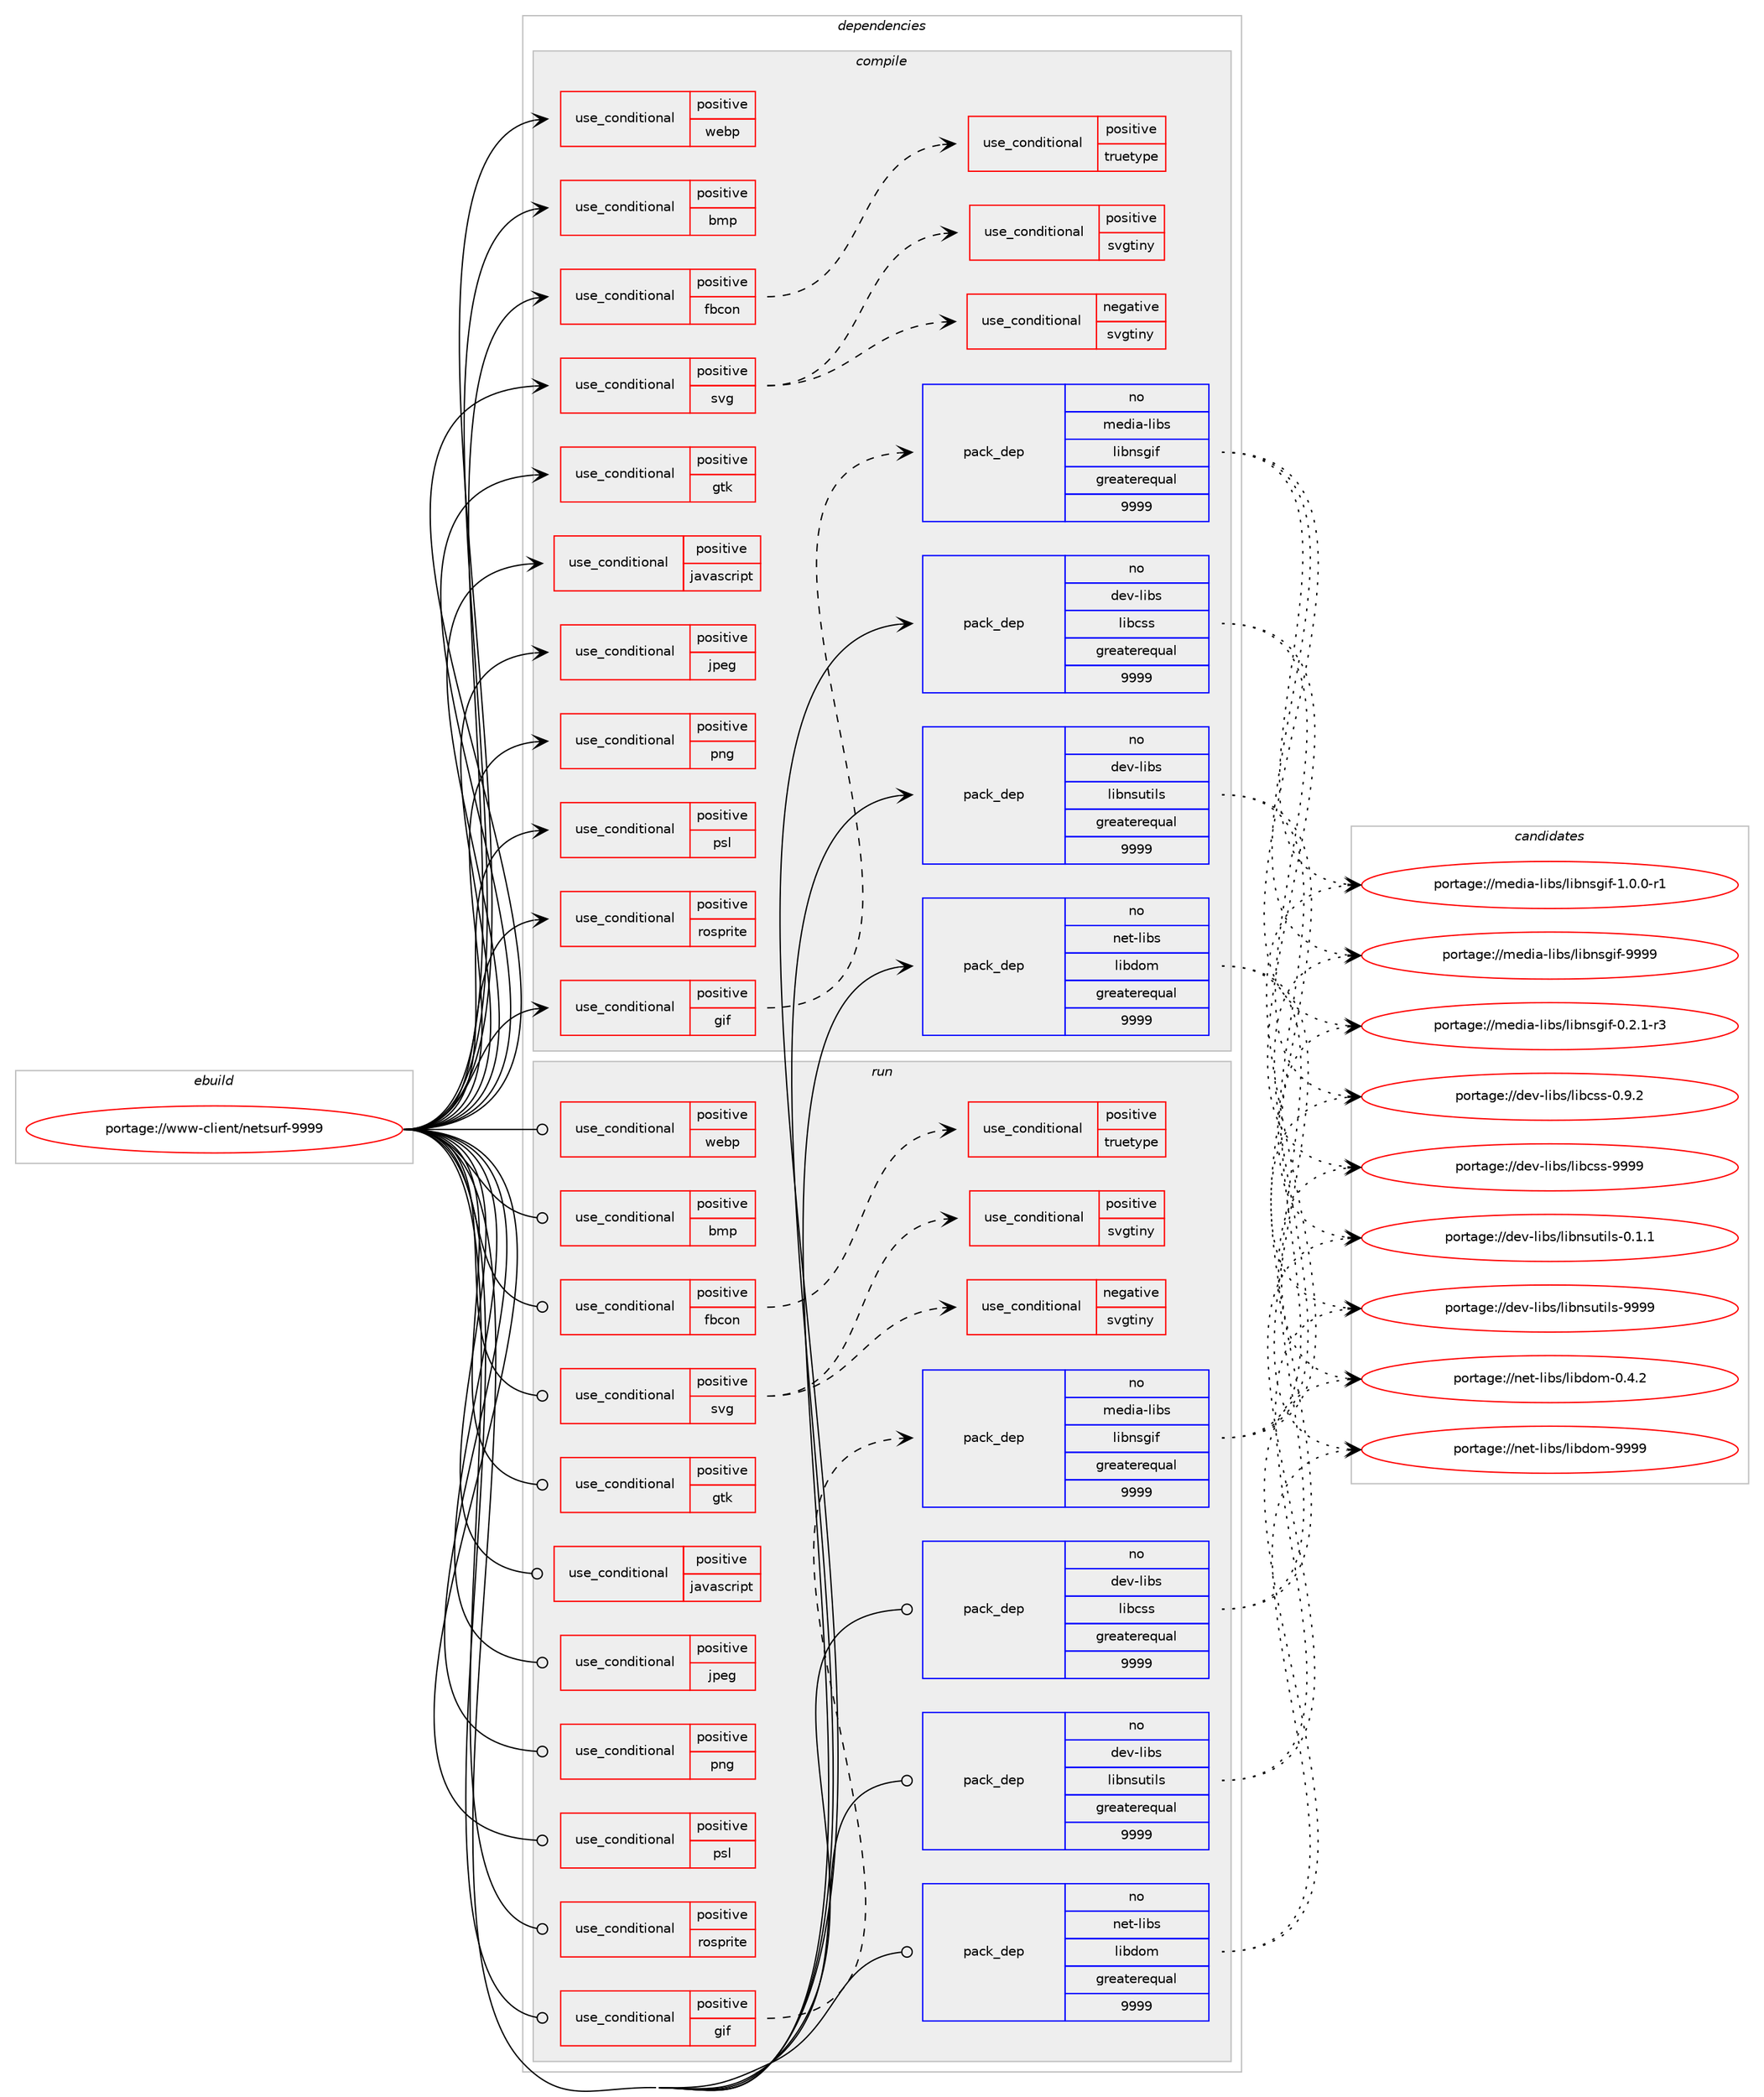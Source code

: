 digraph prolog {

# *************
# Graph options
# *************

newrank=true;
concentrate=true;
compound=true;
graph [rankdir=LR,fontname=Helvetica,fontsize=10,ranksep=1.5];#, ranksep=2.5, nodesep=0.2];
edge  [arrowhead=vee];
node  [fontname=Helvetica,fontsize=10];

# **********
# The ebuild
# **********

subgraph cluster_leftcol {
color=gray;
rank=same;
label=<<i>ebuild</i>>;
id [label="portage://www-client/netsurf-9999", color=red, width=4, href="../www-client/netsurf-9999.svg"];
}

# ****************
# The dependencies
# ****************

subgraph cluster_midcol {
color=gray;
label=<<i>dependencies</i>>;
subgraph cluster_compile {
fillcolor="#eeeeee";
style=filled;
label=<<i>compile</i>>;
subgraph cond12189 {
dependency17620 [label=<<TABLE BORDER="0" CELLBORDER="1" CELLSPACING="0" CELLPADDING="4"><TR><TD ROWSPAN="3" CELLPADDING="10">use_conditional</TD></TR><TR><TD>positive</TD></TR><TR><TD>bmp</TD></TR></TABLE>>, shape=none, color=red];
# *** BEGIN UNKNOWN DEPENDENCY TYPE (TODO) ***
# dependency17620 -> package_dependency(portage://www-client/netsurf-9999,install,no,media-libs,libnsbmp,none,[,,],[],[])
# *** END UNKNOWN DEPENDENCY TYPE (TODO) ***

}
id:e -> dependency17620:w [weight=20,style="solid",arrowhead="vee"];
subgraph cond12190 {
dependency17621 [label=<<TABLE BORDER="0" CELLBORDER="1" CELLSPACING="0" CELLPADDING="4"><TR><TD ROWSPAN="3" CELLPADDING="10">use_conditional</TD></TR><TR><TD>positive</TD></TR><TR><TD>fbcon</TD></TR></TABLE>>, shape=none, color=red];
# *** BEGIN UNKNOWN DEPENDENCY TYPE (TODO) ***
# dependency17621 -> package_dependency(portage://www-client/netsurf-9999,install,no,dev-libs,libnsfb,none,[,,],[],[])
# *** END UNKNOWN DEPENDENCY TYPE (TODO) ***

subgraph cond12191 {
dependency17622 [label=<<TABLE BORDER="0" CELLBORDER="1" CELLSPACING="0" CELLPADDING="4"><TR><TD ROWSPAN="3" CELLPADDING="10">use_conditional</TD></TR><TR><TD>positive</TD></TR><TR><TD>truetype</TD></TR></TABLE>>, shape=none, color=red];
# *** BEGIN UNKNOWN DEPENDENCY TYPE (TODO) ***
# dependency17622 -> package_dependency(portage://www-client/netsurf-9999,install,no,media-fonts,dejavu,none,[,,],[],[])
# *** END UNKNOWN DEPENDENCY TYPE (TODO) ***

# *** BEGIN UNKNOWN DEPENDENCY TYPE (TODO) ***
# dependency17622 -> package_dependency(portage://www-client/netsurf-9999,install,no,media-libs,freetype,none,[,,],[],[])
# *** END UNKNOWN DEPENDENCY TYPE (TODO) ***

}
dependency17621:e -> dependency17622:w [weight=20,style="dashed",arrowhead="vee"];
}
id:e -> dependency17621:w [weight=20,style="solid",arrowhead="vee"];
subgraph cond12192 {
dependency17623 [label=<<TABLE BORDER="0" CELLBORDER="1" CELLSPACING="0" CELLPADDING="4"><TR><TD ROWSPAN="3" CELLPADDING="10">use_conditional</TD></TR><TR><TD>positive</TD></TR><TR><TD>gif</TD></TR></TABLE>>, shape=none, color=red];
subgraph pack5201 {
dependency17624 [label=<<TABLE BORDER="0" CELLBORDER="1" CELLSPACING="0" CELLPADDING="4" WIDTH="220"><TR><TD ROWSPAN="6" CELLPADDING="30">pack_dep</TD></TR><TR><TD WIDTH="110">no</TD></TR><TR><TD>media-libs</TD></TR><TR><TD>libnsgif</TD></TR><TR><TD>greaterequal</TD></TR><TR><TD>9999</TD></TR></TABLE>>, shape=none, color=blue];
}
dependency17623:e -> dependency17624:w [weight=20,style="dashed",arrowhead="vee"];
}
id:e -> dependency17623:w [weight=20,style="solid",arrowhead="vee"];
subgraph cond12193 {
dependency17625 [label=<<TABLE BORDER="0" CELLBORDER="1" CELLSPACING="0" CELLPADDING="4"><TR><TD ROWSPAN="3" CELLPADDING="10">use_conditional</TD></TR><TR><TD>positive</TD></TR><TR><TD>gtk</TD></TR></TABLE>>, shape=none, color=red];
# *** BEGIN UNKNOWN DEPENDENCY TYPE (TODO) ***
# dependency17625 -> package_dependency(portage://www-client/netsurf-9999,install,no,dev-libs,glib,none,[,,],[slot(2)],[])
# *** END UNKNOWN DEPENDENCY TYPE (TODO) ***

# *** BEGIN UNKNOWN DEPENDENCY TYPE (TODO) ***
# dependency17625 -> package_dependency(portage://www-client/netsurf-9999,install,no,x11-libs,gtk+,none,[,,],[slot(3)],[])
# *** END UNKNOWN DEPENDENCY TYPE (TODO) ***

}
id:e -> dependency17625:w [weight=20,style="solid",arrowhead="vee"];
subgraph cond12194 {
dependency17626 [label=<<TABLE BORDER="0" CELLBORDER="1" CELLSPACING="0" CELLPADDING="4"><TR><TD ROWSPAN="3" CELLPADDING="10">use_conditional</TD></TR><TR><TD>positive</TD></TR><TR><TD>javascript</TD></TR></TABLE>>, shape=none, color=red];
# *** BEGIN UNKNOWN DEPENDENCY TYPE (TODO) ***
# dependency17626 -> package_dependency(portage://www-client/netsurf-9999,install,no,dev-libs,nsgenbind,none,[,,],[],[])
# *** END UNKNOWN DEPENDENCY TYPE (TODO) ***

# *** BEGIN UNKNOWN DEPENDENCY TYPE (TODO) ***
# dependency17626 -> package_dependency(portage://www-client/netsurf-9999,install,no,dev-lang,duktape,none,[,,],any_same_slot,[])
# *** END UNKNOWN DEPENDENCY TYPE (TODO) ***

}
id:e -> dependency17626:w [weight=20,style="solid",arrowhead="vee"];
subgraph cond12195 {
dependency17627 [label=<<TABLE BORDER="0" CELLBORDER="1" CELLSPACING="0" CELLPADDING="4"><TR><TD ROWSPAN="3" CELLPADDING="10">use_conditional</TD></TR><TR><TD>positive</TD></TR><TR><TD>jpeg</TD></TR></TABLE>>, shape=none, color=red];
# *** BEGIN UNKNOWN DEPENDENCY TYPE (TODO) ***
# dependency17627 -> package_dependency(portage://www-client/netsurf-9999,install,no,media-libs,libjpeg-turbo,none,[,,],any_same_slot,[])
# *** END UNKNOWN DEPENDENCY TYPE (TODO) ***

}
id:e -> dependency17627:w [weight=20,style="solid",arrowhead="vee"];
subgraph cond12196 {
dependency17628 [label=<<TABLE BORDER="0" CELLBORDER="1" CELLSPACING="0" CELLPADDING="4"><TR><TD ROWSPAN="3" CELLPADDING="10">use_conditional</TD></TR><TR><TD>positive</TD></TR><TR><TD>png</TD></TR></TABLE>>, shape=none, color=red];
# *** BEGIN UNKNOWN DEPENDENCY TYPE (TODO) ***
# dependency17628 -> package_dependency(portage://www-client/netsurf-9999,install,no,media-libs,libpng,none,[,,],[slot(0),equal],[])
# *** END UNKNOWN DEPENDENCY TYPE (TODO) ***

}
id:e -> dependency17628:w [weight=20,style="solid",arrowhead="vee"];
subgraph cond12197 {
dependency17629 [label=<<TABLE BORDER="0" CELLBORDER="1" CELLSPACING="0" CELLPADDING="4"><TR><TD ROWSPAN="3" CELLPADDING="10">use_conditional</TD></TR><TR><TD>positive</TD></TR><TR><TD>psl</TD></TR></TABLE>>, shape=none, color=red];
# *** BEGIN UNKNOWN DEPENDENCY TYPE (TODO) ***
# dependency17629 -> package_dependency(portage://www-client/netsurf-9999,install,no,media-libs,libnspsl,none,[,,],[],[])
# *** END UNKNOWN DEPENDENCY TYPE (TODO) ***

}
id:e -> dependency17629:w [weight=20,style="solid",arrowhead="vee"];
subgraph cond12198 {
dependency17630 [label=<<TABLE BORDER="0" CELLBORDER="1" CELLSPACING="0" CELLPADDING="4"><TR><TD ROWSPAN="3" CELLPADDING="10">use_conditional</TD></TR><TR><TD>positive</TD></TR><TR><TD>rosprite</TD></TR></TABLE>>, shape=none, color=red];
# *** BEGIN UNKNOWN DEPENDENCY TYPE (TODO) ***
# dependency17630 -> package_dependency(portage://www-client/netsurf-9999,install,no,media-libs,librosprite,none,[,,],[],[])
# *** END UNKNOWN DEPENDENCY TYPE (TODO) ***

}
id:e -> dependency17630:w [weight=20,style="solid",arrowhead="vee"];
subgraph cond12199 {
dependency17631 [label=<<TABLE BORDER="0" CELLBORDER="1" CELLSPACING="0" CELLPADDING="4"><TR><TD ROWSPAN="3" CELLPADDING="10">use_conditional</TD></TR><TR><TD>positive</TD></TR><TR><TD>svg</TD></TR></TABLE>>, shape=none, color=red];
subgraph cond12200 {
dependency17632 [label=<<TABLE BORDER="0" CELLBORDER="1" CELLSPACING="0" CELLPADDING="4"><TR><TD ROWSPAN="3" CELLPADDING="10">use_conditional</TD></TR><TR><TD>positive</TD></TR><TR><TD>svgtiny</TD></TR></TABLE>>, shape=none, color=red];
# *** BEGIN UNKNOWN DEPENDENCY TYPE (TODO) ***
# dependency17632 -> package_dependency(portage://www-client/netsurf-9999,install,no,media-libs,libsvgtiny,none,[,,],[],[])
# *** END UNKNOWN DEPENDENCY TYPE (TODO) ***

}
dependency17631:e -> dependency17632:w [weight=20,style="dashed",arrowhead="vee"];
subgraph cond12201 {
dependency17633 [label=<<TABLE BORDER="0" CELLBORDER="1" CELLSPACING="0" CELLPADDING="4"><TR><TD ROWSPAN="3" CELLPADDING="10">use_conditional</TD></TR><TR><TD>negative</TD></TR><TR><TD>svgtiny</TD></TR></TABLE>>, shape=none, color=red];
# *** BEGIN UNKNOWN DEPENDENCY TYPE (TODO) ***
# dependency17633 -> package_dependency(portage://www-client/netsurf-9999,install,no,gnome-base,librsvg,none,[,,],[slot(2)],[])
# *** END UNKNOWN DEPENDENCY TYPE (TODO) ***

}
dependency17631:e -> dependency17633:w [weight=20,style="dashed",arrowhead="vee"];
}
id:e -> dependency17631:w [weight=20,style="solid",arrowhead="vee"];
subgraph cond12202 {
dependency17634 [label=<<TABLE BORDER="0" CELLBORDER="1" CELLSPACING="0" CELLPADDING="4"><TR><TD ROWSPAN="3" CELLPADDING="10">use_conditional</TD></TR><TR><TD>positive</TD></TR><TR><TD>webp</TD></TR></TABLE>>, shape=none, color=red];
# *** BEGIN UNKNOWN DEPENDENCY TYPE (TODO) ***
# dependency17634 -> package_dependency(portage://www-client/netsurf-9999,install,no,media-libs,libwebp,none,[,,],[],[])
# *** END UNKNOWN DEPENDENCY TYPE (TODO) ***

}
id:e -> dependency17634:w [weight=20,style="solid",arrowhead="vee"];
subgraph pack5202 {
dependency17635 [label=<<TABLE BORDER="0" CELLBORDER="1" CELLSPACING="0" CELLPADDING="4" WIDTH="220"><TR><TD ROWSPAN="6" CELLPADDING="30">pack_dep</TD></TR><TR><TD WIDTH="110">no</TD></TR><TR><TD>dev-libs</TD></TR><TR><TD>libcss</TD></TR><TR><TD>greaterequal</TD></TR><TR><TD>9999</TD></TR></TABLE>>, shape=none, color=blue];
}
id:e -> dependency17635:w [weight=20,style="solid",arrowhead="vee"];
subgraph pack5203 {
dependency17636 [label=<<TABLE BORDER="0" CELLBORDER="1" CELLSPACING="0" CELLPADDING="4" WIDTH="220"><TR><TD ROWSPAN="6" CELLPADDING="30">pack_dep</TD></TR><TR><TD WIDTH="110">no</TD></TR><TR><TD>dev-libs</TD></TR><TR><TD>libnsutils</TD></TR><TR><TD>greaterequal</TD></TR><TR><TD>9999</TD></TR></TABLE>>, shape=none, color=blue];
}
id:e -> dependency17636:w [weight=20,style="solid",arrowhead="vee"];
# *** BEGIN UNKNOWN DEPENDENCY TYPE (TODO) ***
# id -> package_dependency(portage://www-client/netsurf-9999,install,no,dev-libs,libutf8proc,none,[,,],[],[])
# *** END UNKNOWN DEPENDENCY TYPE (TODO) ***

# *** BEGIN UNKNOWN DEPENDENCY TYPE (TODO) ***
# id -> package_dependency(portage://www-client/netsurf-9999,install,no,dev-libs,libxml2,none,[,,],[slot(2)],[])
# *** END UNKNOWN DEPENDENCY TYPE (TODO) ***

# *** BEGIN UNKNOWN DEPENDENCY TYPE (TODO) ***
# id -> package_dependency(portage://www-client/netsurf-9999,install,no,dev-libs,openssl,none,[,,],any_same_slot,[])
# *** END UNKNOWN DEPENDENCY TYPE (TODO) ***

subgraph pack5204 {
dependency17637 [label=<<TABLE BORDER="0" CELLBORDER="1" CELLSPACING="0" CELLPADDING="4" WIDTH="220"><TR><TD ROWSPAN="6" CELLPADDING="30">pack_dep</TD></TR><TR><TD WIDTH="110">no</TD></TR><TR><TD>net-libs</TD></TR><TR><TD>libdom</TD></TR><TR><TD>greaterequal</TD></TR><TR><TD>9999</TD></TR></TABLE>>, shape=none, color=blue];
}
id:e -> dependency17637:w [weight=20,style="solid",arrowhead="vee"];
# *** BEGIN UNKNOWN DEPENDENCY TYPE (TODO) ***
# id -> package_dependency(portage://www-client/netsurf-9999,install,no,net-libs,libhubbub,none,[,,],[],[])
# *** END UNKNOWN DEPENDENCY TYPE (TODO) ***

# *** BEGIN UNKNOWN DEPENDENCY TYPE (TODO) ***
# id -> package_dependency(portage://www-client/netsurf-9999,install,no,net-misc,curl,none,[,,],[],[])
# *** END UNKNOWN DEPENDENCY TYPE (TODO) ***

}
subgraph cluster_compileandrun {
fillcolor="#eeeeee";
style=filled;
label=<<i>compile and run</i>>;
}
subgraph cluster_run {
fillcolor="#eeeeee";
style=filled;
label=<<i>run</i>>;
subgraph cond12203 {
dependency17638 [label=<<TABLE BORDER="0" CELLBORDER="1" CELLSPACING="0" CELLPADDING="4"><TR><TD ROWSPAN="3" CELLPADDING="10">use_conditional</TD></TR><TR><TD>positive</TD></TR><TR><TD>bmp</TD></TR></TABLE>>, shape=none, color=red];
# *** BEGIN UNKNOWN DEPENDENCY TYPE (TODO) ***
# dependency17638 -> package_dependency(portage://www-client/netsurf-9999,run,no,media-libs,libnsbmp,none,[,,],[],[])
# *** END UNKNOWN DEPENDENCY TYPE (TODO) ***

}
id:e -> dependency17638:w [weight=20,style="solid",arrowhead="odot"];
subgraph cond12204 {
dependency17639 [label=<<TABLE BORDER="0" CELLBORDER="1" CELLSPACING="0" CELLPADDING="4"><TR><TD ROWSPAN="3" CELLPADDING="10">use_conditional</TD></TR><TR><TD>positive</TD></TR><TR><TD>fbcon</TD></TR></TABLE>>, shape=none, color=red];
# *** BEGIN UNKNOWN DEPENDENCY TYPE (TODO) ***
# dependency17639 -> package_dependency(portage://www-client/netsurf-9999,run,no,dev-libs,libnsfb,none,[,,],[],[])
# *** END UNKNOWN DEPENDENCY TYPE (TODO) ***

subgraph cond12205 {
dependency17640 [label=<<TABLE BORDER="0" CELLBORDER="1" CELLSPACING="0" CELLPADDING="4"><TR><TD ROWSPAN="3" CELLPADDING="10">use_conditional</TD></TR><TR><TD>positive</TD></TR><TR><TD>truetype</TD></TR></TABLE>>, shape=none, color=red];
# *** BEGIN UNKNOWN DEPENDENCY TYPE (TODO) ***
# dependency17640 -> package_dependency(portage://www-client/netsurf-9999,run,no,media-fonts,dejavu,none,[,,],[],[])
# *** END UNKNOWN DEPENDENCY TYPE (TODO) ***

# *** BEGIN UNKNOWN DEPENDENCY TYPE (TODO) ***
# dependency17640 -> package_dependency(portage://www-client/netsurf-9999,run,no,media-libs,freetype,none,[,,],[],[])
# *** END UNKNOWN DEPENDENCY TYPE (TODO) ***

}
dependency17639:e -> dependency17640:w [weight=20,style="dashed",arrowhead="vee"];
}
id:e -> dependency17639:w [weight=20,style="solid",arrowhead="odot"];
subgraph cond12206 {
dependency17641 [label=<<TABLE BORDER="0" CELLBORDER="1" CELLSPACING="0" CELLPADDING="4"><TR><TD ROWSPAN="3" CELLPADDING="10">use_conditional</TD></TR><TR><TD>positive</TD></TR><TR><TD>gif</TD></TR></TABLE>>, shape=none, color=red];
subgraph pack5205 {
dependency17642 [label=<<TABLE BORDER="0" CELLBORDER="1" CELLSPACING="0" CELLPADDING="4" WIDTH="220"><TR><TD ROWSPAN="6" CELLPADDING="30">pack_dep</TD></TR><TR><TD WIDTH="110">no</TD></TR><TR><TD>media-libs</TD></TR><TR><TD>libnsgif</TD></TR><TR><TD>greaterequal</TD></TR><TR><TD>9999</TD></TR></TABLE>>, shape=none, color=blue];
}
dependency17641:e -> dependency17642:w [weight=20,style="dashed",arrowhead="vee"];
}
id:e -> dependency17641:w [weight=20,style="solid",arrowhead="odot"];
subgraph cond12207 {
dependency17643 [label=<<TABLE BORDER="0" CELLBORDER="1" CELLSPACING="0" CELLPADDING="4"><TR><TD ROWSPAN="3" CELLPADDING="10">use_conditional</TD></TR><TR><TD>positive</TD></TR><TR><TD>gtk</TD></TR></TABLE>>, shape=none, color=red];
# *** BEGIN UNKNOWN DEPENDENCY TYPE (TODO) ***
# dependency17643 -> package_dependency(portage://www-client/netsurf-9999,run,no,dev-libs,glib,none,[,,],[slot(2)],[])
# *** END UNKNOWN DEPENDENCY TYPE (TODO) ***

# *** BEGIN UNKNOWN DEPENDENCY TYPE (TODO) ***
# dependency17643 -> package_dependency(portage://www-client/netsurf-9999,run,no,x11-libs,gtk+,none,[,,],[slot(3)],[])
# *** END UNKNOWN DEPENDENCY TYPE (TODO) ***

}
id:e -> dependency17643:w [weight=20,style="solid",arrowhead="odot"];
subgraph cond12208 {
dependency17644 [label=<<TABLE BORDER="0" CELLBORDER="1" CELLSPACING="0" CELLPADDING="4"><TR><TD ROWSPAN="3" CELLPADDING="10">use_conditional</TD></TR><TR><TD>positive</TD></TR><TR><TD>javascript</TD></TR></TABLE>>, shape=none, color=red];
# *** BEGIN UNKNOWN DEPENDENCY TYPE (TODO) ***
# dependency17644 -> package_dependency(portage://www-client/netsurf-9999,run,no,dev-libs,nsgenbind,none,[,,],[],[])
# *** END UNKNOWN DEPENDENCY TYPE (TODO) ***

# *** BEGIN UNKNOWN DEPENDENCY TYPE (TODO) ***
# dependency17644 -> package_dependency(portage://www-client/netsurf-9999,run,no,dev-lang,duktape,none,[,,],any_same_slot,[])
# *** END UNKNOWN DEPENDENCY TYPE (TODO) ***

}
id:e -> dependency17644:w [weight=20,style="solid",arrowhead="odot"];
subgraph cond12209 {
dependency17645 [label=<<TABLE BORDER="0" CELLBORDER="1" CELLSPACING="0" CELLPADDING="4"><TR><TD ROWSPAN="3" CELLPADDING="10">use_conditional</TD></TR><TR><TD>positive</TD></TR><TR><TD>jpeg</TD></TR></TABLE>>, shape=none, color=red];
# *** BEGIN UNKNOWN DEPENDENCY TYPE (TODO) ***
# dependency17645 -> package_dependency(portage://www-client/netsurf-9999,run,no,media-libs,libjpeg-turbo,none,[,,],any_same_slot,[])
# *** END UNKNOWN DEPENDENCY TYPE (TODO) ***

}
id:e -> dependency17645:w [weight=20,style="solid",arrowhead="odot"];
subgraph cond12210 {
dependency17646 [label=<<TABLE BORDER="0" CELLBORDER="1" CELLSPACING="0" CELLPADDING="4"><TR><TD ROWSPAN="3" CELLPADDING="10">use_conditional</TD></TR><TR><TD>positive</TD></TR><TR><TD>png</TD></TR></TABLE>>, shape=none, color=red];
# *** BEGIN UNKNOWN DEPENDENCY TYPE (TODO) ***
# dependency17646 -> package_dependency(portage://www-client/netsurf-9999,run,no,media-libs,libpng,none,[,,],[slot(0),equal],[])
# *** END UNKNOWN DEPENDENCY TYPE (TODO) ***

}
id:e -> dependency17646:w [weight=20,style="solid",arrowhead="odot"];
subgraph cond12211 {
dependency17647 [label=<<TABLE BORDER="0" CELLBORDER="1" CELLSPACING="0" CELLPADDING="4"><TR><TD ROWSPAN="3" CELLPADDING="10">use_conditional</TD></TR><TR><TD>positive</TD></TR><TR><TD>psl</TD></TR></TABLE>>, shape=none, color=red];
# *** BEGIN UNKNOWN DEPENDENCY TYPE (TODO) ***
# dependency17647 -> package_dependency(portage://www-client/netsurf-9999,run,no,media-libs,libnspsl,none,[,,],[],[])
# *** END UNKNOWN DEPENDENCY TYPE (TODO) ***

}
id:e -> dependency17647:w [weight=20,style="solid",arrowhead="odot"];
subgraph cond12212 {
dependency17648 [label=<<TABLE BORDER="0" CELLBORDER="1" CELLSPACING="0" CELLPADDING="4"><TR><TD ROWSPAN="3" CELLPADDING="10">use_conditional</TD></TR><TR><TD>positive</TD></TR><TR><TD>rosprite</TD></TR></TABLE>>, shape=none, color=red];
# *** BEGIN UNKNOWN DEPENDENCY TYPE (TODO) ***
# dependency17648 -> package_dependency(portage://www-client/netsurf-9999,run,no,media-libs,librosprite,none,[,,],[],[])
# *** END UNKNOWN DEPENDENCY TYPE (TODO) ***

}
id:e -> dependency17648:w [weight=20,style="solid",arrowhead="odot"];
subgraph cond12213 {
dependency17649 [label=<<TABLE BORDER="0" CELLBORDER="1" CELLSPACING="0" CELLPADDING="4"><TR><TD ROWSPAN="3" CELLPADDING="10">use_conditional</TD></TR><TR><TD>positive</TD></TR><TR><TD>svg</TD></TR></TABLE>>, shape=none, color=red];
subgraph cond12214 {
dependency17650 [label=<<TABLE BORDER="0" CELLBORDER="1" CELLSPACING="0" CELLPADDING="4"><TR><TD ROWSPAN="3" CELLPADDING="10">use_conditional</TD></TR><TR><TD>positive</TD></TR><TR><TD>svgtiny</TD></TR></TABLE>>, shape=none, color=red];
# *** BEGIN UNKNOWN DEPENDENCY TYPE (TODO) ***
# dependency17650 -> package_dependency(portage://www-client/netsurf-9999,run,no,media-libs,libsvgtiny,none,[,,],[],[])
# *** END UNKNOWN DEPENDENCY TYPE (TODO) ***

}
dependency17649:e -> dependency17650:w [weight=20,style="dashed",arrowhead="vee"];
subgraph cond12215 {
dependency17651 [label=<<TABLE BORDER="0" CELLBORDER="1" CELLSPACING="0" CELLPADDING="4"><TR><TD ROWSPAN="3" CELLPADDING="10">use_conditional</TD></TR><TR><TD>negative</TD></TR><TR><TD>svgtiny</TD></TR></TABLE>>, shape=none, color=red];
# *** BEGIN UNKNOWN DEPENDENCY TYPE (TODO) ***
# dependency17651 -> package_dependency(portage://www-client/netsurf-9999,run,no,gnome-base,librsvg,none,[,,],[slot(2)],[])
# *** END UNKNOWN DEPENDENCY TYPE (TODO) ***

}
dependency17649:e -> dependency17651:w [weight=20,style="dashed",arrowhead="vee"];
}
id:e -> dependency17649:w [weight=20,style="solid",arrowhead="odot"];
subgraph cond12216 {
dependency17652 [label=<<TABLE BORDER="0" CELLBORDER="1" CELLSPACING="0" CELLPADDING="4"><TR><TD ROWSPAN="3" CELLPADDING="10">use_conditional</TD></TR><TR><TD>positive</TD></TR><TR><TD>webp</TD></TR></TABLE>>, shape=none, color=red];
# *** BEGIN UNKNOWN DEPENDENCY TYPE (TODO) ***
# dependency17652 -> package_dependency(portage://www-client/netsurf-9999,run,no,media-libs,libwebp,none,[,,],[],[])
# *** END UNKNOWN DEPENDENCY TYPE (TODO) ***

}
id:e -> dependency17652:w [weight=20,style="solid",arrowhead="odot"];
subgraph pack5206 {
dependency17653 [label=<<TABLE BORDER="0" CELLBORDER="1" CELLSPACING="0" CELLPADDING="4" WIDTH="220"><TR><TD ROWSPAN="6" CELLPADDING="30">pack_dep</TD></TR><TR><TD WIDTH="110">no</TD></TR><TR><TD>dev-libs</TD></TR><TR><TD>libcss</TD></TR><TR><TD>greaterequal</TD></TR><TR><TD>9999</TD></TR></TABLE>>, shape=none, color=blue];
}
id:e -> dependency17653:w [weight=20,style="solid",arrowhead="odot"];
subgraph pack5207 {
dependency17654 [label=<<TABLE BORDER="0" CELLBORDER="1" CELLSPACING="0" CELLPADDING="4" WIDTH="220"><TR><TD ROWSPAN="6" CELLPADDING="30">pack_dep</TD></TR><TR><TD WIDTH="110">no</TD></TR><TR><TD>dev-libs</TD></TR><TR><TD>libnsutils</TD></TR><TR><TD>greaterequal</TD></TR><TR><TD>9999</TD></TR></TABLE>>, shape=none, color=blue];
}
id:e -> dependency17654:w [weight=20,style="solid",arrowhead="odot"];
# *** BEGIN UNKNOWN DEPENDENCY TYPE (TODO) ***
# id -> package_dependency(portage://www-client/netsurf-9999,run,no,dev-libs,libutf8proc,none,[,,],[],[])
# *** END UNKNOWN DEPENDENCY TYPE (TODO) ***

# *** BEGIN UNKNOWN DEPENDENCY TYPE (TODO) ***
# id -> package_dependency(portage://www-client/netsurf-9999,run,no,dev-libs,libxml2,none,[,,],[slot(2)],[])
# *** END UNKNOWN DEPENDENCY TYPE (TODO) ***

# *** BEGIN UNKNOWN DEPENDENCY TYPE (TODO) ***
# id -> package_dependency(portage://www-client/netsurf-9999,run,no,dev-libs,openssl,none,[,,],any_same_slot,[])
# *** END UNKNOWN DEPENDENCY TYPE (TODO) ***

subgraph pack5208 {
dependency17655 [label=<<TABLE BORDER="0" CELLBORDER="1" CELLSPACING="0" CELLPADDING="4" WIDTH="220"><TR><TD ROWSPAN="6" CELLPADDING="30">pack_dep</TD></TR><TR><TD WIDTH="110">no</TD></TR><TR><TD>net-libs</TD></TR><TR><TD>libdom</TD></TR><TR><TD>greaterequal</TD></TR><TR><TD>9999</TD></TR></TABLE>>, shape=none, color=blue];
}
id:e -> dependency17655:w [weight=20,style="solid",arrowhead="odot"];
# *** BEGIN UNKNOWN DEPENDENCY TYPE (TODO) ***
# id -> package_dependency(portage://www-client/netsurf-9999,run,no,net-libs,libhubbub,none,[,,],[],[])
# *** END UNKNOWN DEPENDENCY TYPE (TODO) ***

# *** BEGIN UNKNOWN DEPENDENCY TYPE (TODO) ***
# id -> package_dependency(portage://www-client/netsurf-9999,run,no,net-misc,curl,none,[,,],[],[])
# *** END UNKNOWN DEPENDENCY TYPE (TODO) ***

}
}

# **************
# The candidates
# **************

subgraph cluster_choices {
rank=same;
color=gray;
label=<<i>candidates</i>>;

subgraph choice5201 {
color=black;
nodesep=1;
choice10910110010597451081059811547108105981101151031051024548465046494511451 [label="portage://media-libs/libnsgif-0.2.1-r3", color=red, width=4,href="../media-libs/libnsgif-0.2.1-r3.svg"];
choice10910110010597451081059811547108105981101151031051024549464846484511449 [label="portage://media-libs/libnsgif-1.0.0-r1", color=red, width=4,href="../media-libs/libnsgif-1.0.0-r1.svg"];
choice10910110010597451081059811547108105981101151031051024557575757 [label="portage://media-libs/libnsgif-9999", color=red, width=4,href="../media-libs/libnsgif-9999.svg"];
dependency17624:e -> choice10910110010597451081059811547108105981101151031051024548465046494511451:w [style=dotted,weight="100"];
dependency17624:e -> choice10910110010597451081059811547108105981101151031051024549464846484511449:w [style=dotted,weight="100"];
dependency17624:e -> choice10910110010597451081059811547108105981101151031051024557575757:w [style=dotted,weight="100"];
}
subgraph choice5202 {
color=black;
nodesep=1;
choice1001011184510810598115471081059899115115454846574650 [label="portage://dev-libs/libcss-0.9.2", color=red, width=4,href="../dev-libs/libcss-0.9.2.svg"];
choice10010111845108105981154710810598991151154557575757 [label="portage://dev-libs/libcss-9999", color=red, width=4,href="../dev-libs/libcss-9999.svg"];
dependency17635:e -> choice1001011184510810598115471081059899115115454846574650:w [style=dotted,weight="100"];
dependency17635:e -> choice10010111845108105981154710810598991151154557575757:w [style=dotted,weight="100"];
}
subgraph choice5203 {
color=black;
nodesep=1;
choice10010111845108105981154710810598110115117116105108115454846494649 [label="portage://dev-libs/libnsutils-0.1.1", color=red, width=4,href="../dev-libs/libnsutils-0.1.1.svg"];
choice100101118451081059811547108105981101151171161051081154557575757 [label="portage://dev-libs/libnsutils-9999", color=red, width=4,href="../dev-libs/libnsutils-9999.svg"];
dependency17636:e -> choice10010111845108105981154710810598110115117116105108115454846494649:w [style=dotted,weight="100"];
dependency17636:e -> choice100101118451081059811547108105981101151171161051081154557575757:w [style=dotted,weight="100"];
}
subgraph choice5204 {
color=black;
nodesep=1;
choice11010111645108105981154710810598100111109454846524650 [label="portage://net-libs/libdom-0.4.2", color=red, width=4,href="../net-libs/libdom-0.4.2.svg"];
choice110101116451081059811547108105981001111094557575757 [label="portage://net-libs/libdom-9999", color=red, width=4,href="../net-libs/libdom-9999.svg"];
dependency17637:e -> choice11010111645108105981154710810598100111109454846524650:w [style=dotted,weight="100"];
dependency17637:e -> choice110101116451081059811547108105981001111094557575757:w [style=dotted,weight="100"];
}
subgraph choice5205 {
color=black;
nodesep=1;
choice10910110010597451081059811547108105981101151031051024548465046494511451 [label="portage://media-libs/libnsgif-0.2.1-r3", color=red, width=4,href="../media-libs/libnsgif-0.2.1-r3.svg"];
choice10910110010597451081059811547108105981101151031051024549464846484511449 [label="portage://media-libs/libnsgif-1.0.0-r1", color=red, width=4,href="../media-libs/libnsgif-1.0.0-r1.svg"];
choice10910110010597451081059811547108105981101151031051024557575757 [label="portage://media-libs/libnsgif-9999", color=red, width=4,href="../media-libs/libnsgif-9999.svg"];
dependency17642:e -> choice10910110010597451081059811547108105981101151031051024548465046494511451:w [style=dotted,weight="100"];
dependency17642:e -> choice10910110010597451081059811547108105981101151031051024549464846484511449:w [style=dotted,weight="100"];
dependency17642:e -> choice10910110010597451081059811547108105981101151031051024557575757:w [style=dotted,weight="100"];
}
subgraph choice5206 {
color=black;
nodesep=1;
choice1001011184510810598115471081059899115115454846574650 [label="portage://dev-libs/libcss-0.9.2", color=red, width=4,href="../dev-libs/libcss-0.9.2.svg"];
choice10010111845108105981154710810598991151154557575757 [label="portage://dev-libs/libcss-9999", color=red, width=4,href="../dev-libs/libcss-9999.svg"];
dependency17653:e -> choice1001011184510810598115471081059899115115454846574650:w [style=dotted,weight="100"];
dependency17653:e -> choice10010111845108105981154710810598991151154557575757:w [style=dotted,weight="100"];
}
subgraph choice5207 {
color=black;
nodesep=1;
choice10010111845108105981154710810598110115117116105108115454846494649 [label="portage://dev-libs/libnsutils-0.1.1", color=red, width=4,href="../dev-libs/libnsutils-0.1.1.svg"];
choice100101118451081059811547108105981101151171161051081154557575757 [label="portage://dev-libs/libnsutils-9999", color=red, width=4,href="../dev-libs/libnsutils-9999.svg"];
dependency17654:e -> choice10010111845108105981154710810598110115117116105108115454846494649:w [style=dotted,weight="100"];
dependency17654:e -> choice100101118451081059811547108105981101151171161051081154557575757:w [style=dotted,weight="100"];
}
subgraph choice5208 {
color=black;
nodesep=1;
choice11010111645108105981154710810598100111109454846524650 [label="portage://net-libs/libdom-0.4.2", color=red, width=4,href="../net-libs/libdom-0.4.2.svg"];
choice110101116451081059811547108105981001111094557575757 [label="portage://net-libs/libdom-9999", color=red, width=4,href="../net-libs/libdom-9999.svg"];
dependency17655:e -> choice11010111645108105981154710810598100111109454846524650:w [style=dotted,weight="100"];
dependency17655:e -> choice110101116451081059811547108105981001111094557575757:w [style=dotted,weight="100"];
}
}

}
